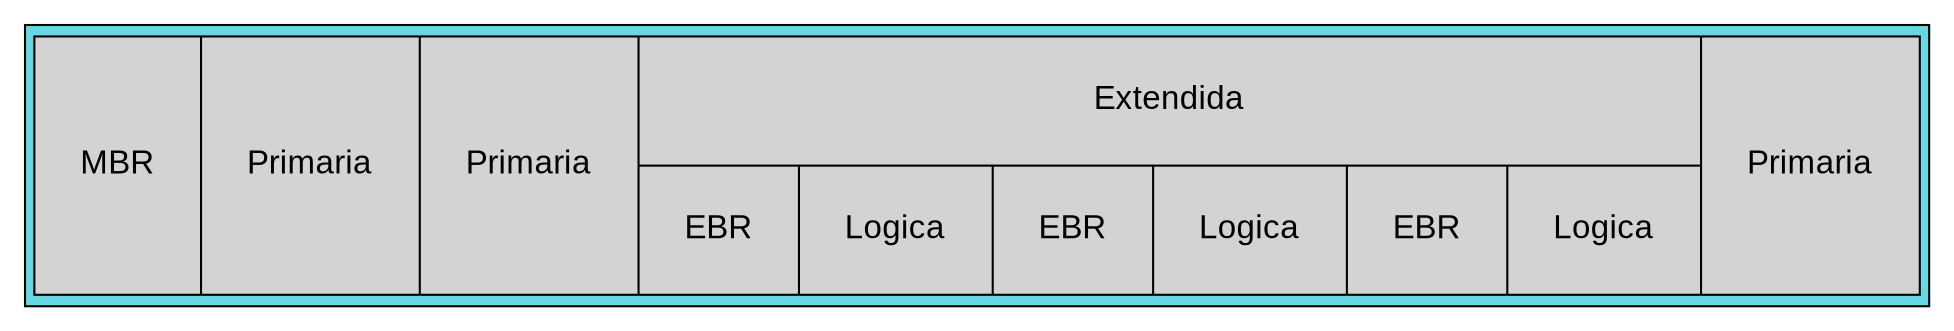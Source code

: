 digraph G {
    subgraph cluster { margin="5.0" penwidth="1.0" bgcolor="#68d9e2"
        node [style="rounded" style=filled fontname="Arial" fontsize="16" margin=0.3];
        node_disk [shape="record" label="MBR|Primaria|Primaria|{Extendida|{EBR|Logica|EBR|Logica|EBR|Logica}}|Primaria"];
    }
}